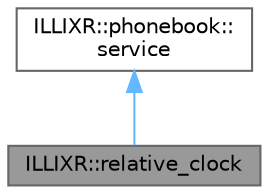 digraph "ILLIXR::relative_clock"
{
 // LATEX_PDF_SIZE
  bgcolor="transparent";
  edge [fontname=Helvetica,fontsize=10,labelfontname=Helvetica,labelfontsize=10];
  node [fontname=Helvetica,fontsize=10,shape=box,height=0.2,width=0.4];
  Node1 [id="Node000001",label="ILLIXR::relative_clock",height=0.2,width=0.4,color="gray40", fillcolor="grey60", style="filled", fontcolor="black",tooltip="Relative clock for all of ILLIXR."];
  Node2 -> Node1 [id="edge1_Node000001_Node000002",dir="back",color="steelblue1",style="solid",tooltip=" "];
  Node2 [id="Node000002",label="ILLIXR::phonebook::\lservice",height=0.2,width=0.4,color="gray40", fillcolor="white", style="filled",URL="$classILLIXR_1_1phonebook_1_1service.html",tooltip="A 'service' that can be registered in the phonebook."];
}
